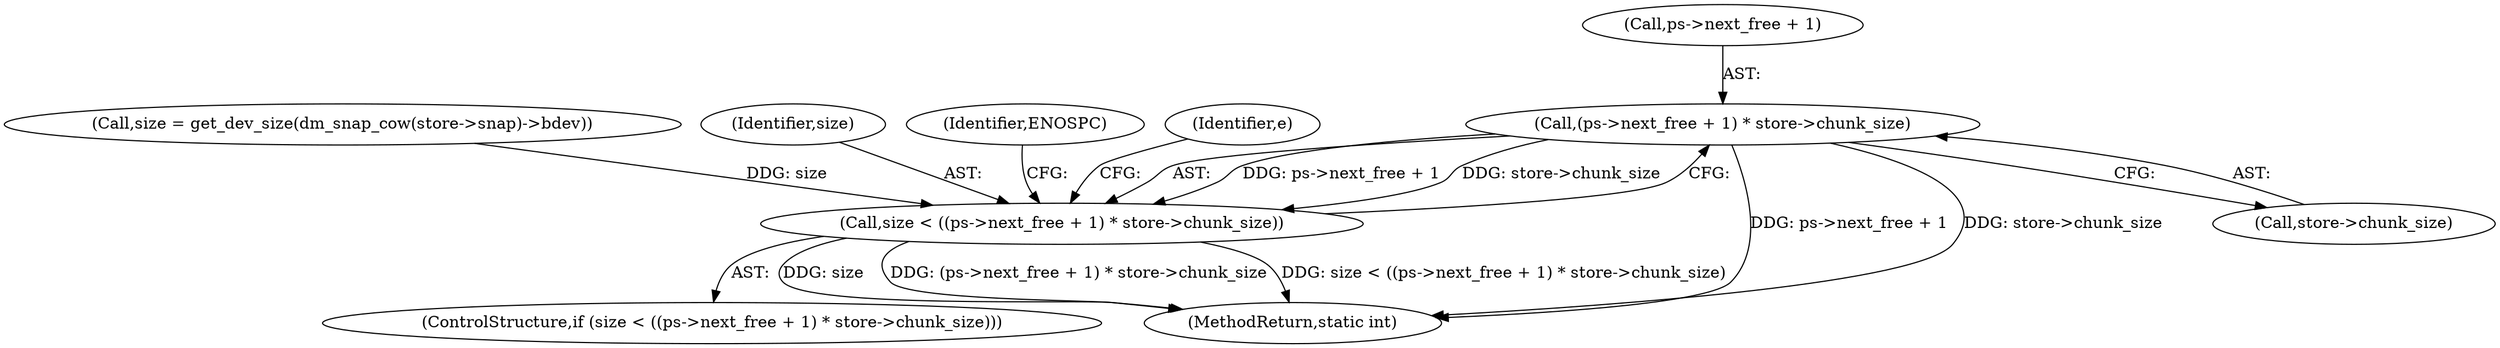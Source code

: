 digraph "0_linux_e9c6a182649f4259db704ae15a91ac820e63b0ca@pointer" {
"1000126" [label="(Call,(ps->next_free + 1) * store->chunk_size)"];
"1000124" [label="(Call,size < ((ps->next_free + 1) * store->chunk_size))"];
"1000114" [label="(Call,size = get_dev_size(dm_snap_cow(store->snap)->bdev))"];
"1000125" [label="(Identifier,size)"];
"1000123" [label="(ControlStructure,if (size < ((ps->next_free + 1) * store->chunk_size)))"];
"1000124" [label="(Call,size < ((ps->next_free + 1) * store->chunk_size))"];
"1000126" [label="(Call,(ps->next_free + 1) * store->chunk_size)"];
"1000175" [label="(MethodReturn,static int)"];
"1000137" [label="(Identifier,ENOSPC)"];
"1000140" [label="(Identifier,e)"];
"1000127" [label="(Call,ps->next_free + 1)"];
"1000132" [label="(Call,store->chunk_size)"];
"1000126" -> "1000124"  [label="AST: "];
"1000126" -> "1000132"  [label="CFG: "];
"1000127" -> "1000126"  [label="AST: "];
"1000132" -> "1000126"  [label="AST: "];
"1000124" -> "1000126"  [label="CFG: "];
"1000126" -> "1000175"  [label="DDG: ps->next_free + 1"];
"1000126" -> "1000175"  [label="DDG: store->chunk_size"];
"1000126" -> "1000124"  [label="DDG: ps->next_free + 1"];
"1000126" -> "1000124"  [label="DDG: store->chunk_size"];
"1000124" -> "1000123"  [label="AST: "];
"1000125" -> "1000124"  [label="AST: "];
"1000137" -> "1000124"  [label="CFG: "];
"1000140" -> "1000124"  [label="CFG: "];
"1000124" -> "1000175"  [label="DDG: size"];
"1000124" -> "1000175"  [label="DDG: (ps->next_free + 1) * store->chunk_size"];
"1000124" -> "1000175"  [label="DDG: size < ((ps->next_free + 1) * store->chunk_size)"];
"1000114" -> "1000124"  [label="DDG: size"];
}
